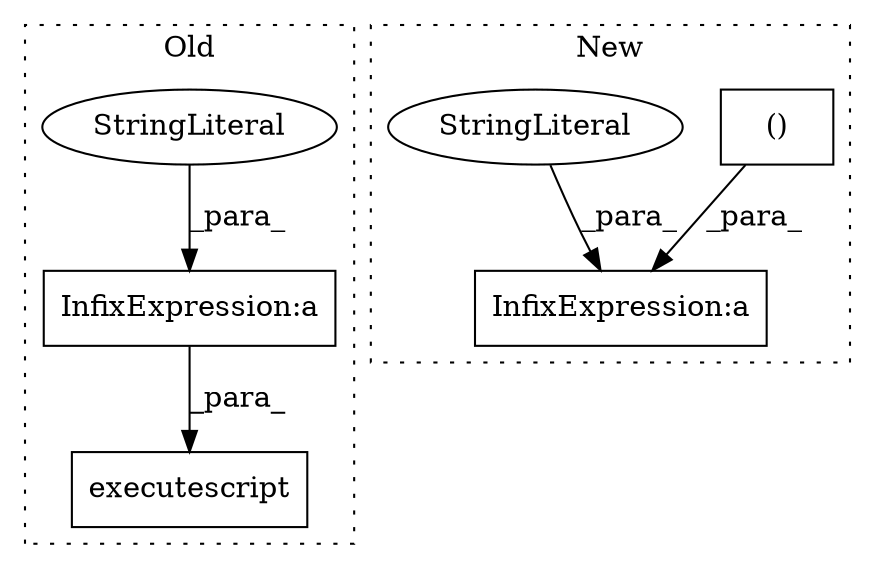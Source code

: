 digraph G {
subgraph cluster0 {
1 [label="executescript" a="32" s="4290,4377" l="14,2" shape="box"];
4 [label="InfixExpression:a" a="27" s="4324" l="10" shape="box"];
5 [label="StringLiteral" a="45" s="4304" l="20" shape="ellipse"];
label = "Old";
style="dotted";
}
subgraph cluster1 {
2 [label="()" a="106" s="3987" l="34" shape="box"];
3 [label="InfixExpression:a" a="27" s="3975" l="12" shape="box"];
6 [label="StringLiteral" a="45" s="3947" l="28" shape="ellipse"];
label = "New";
style="dotted";
}
2 -> 3 [label="_para_"];
4 -> 1 [label="_para_"];
5 -> 4 [label="_para_"];
6 -> 3 [label="_para_"];
}